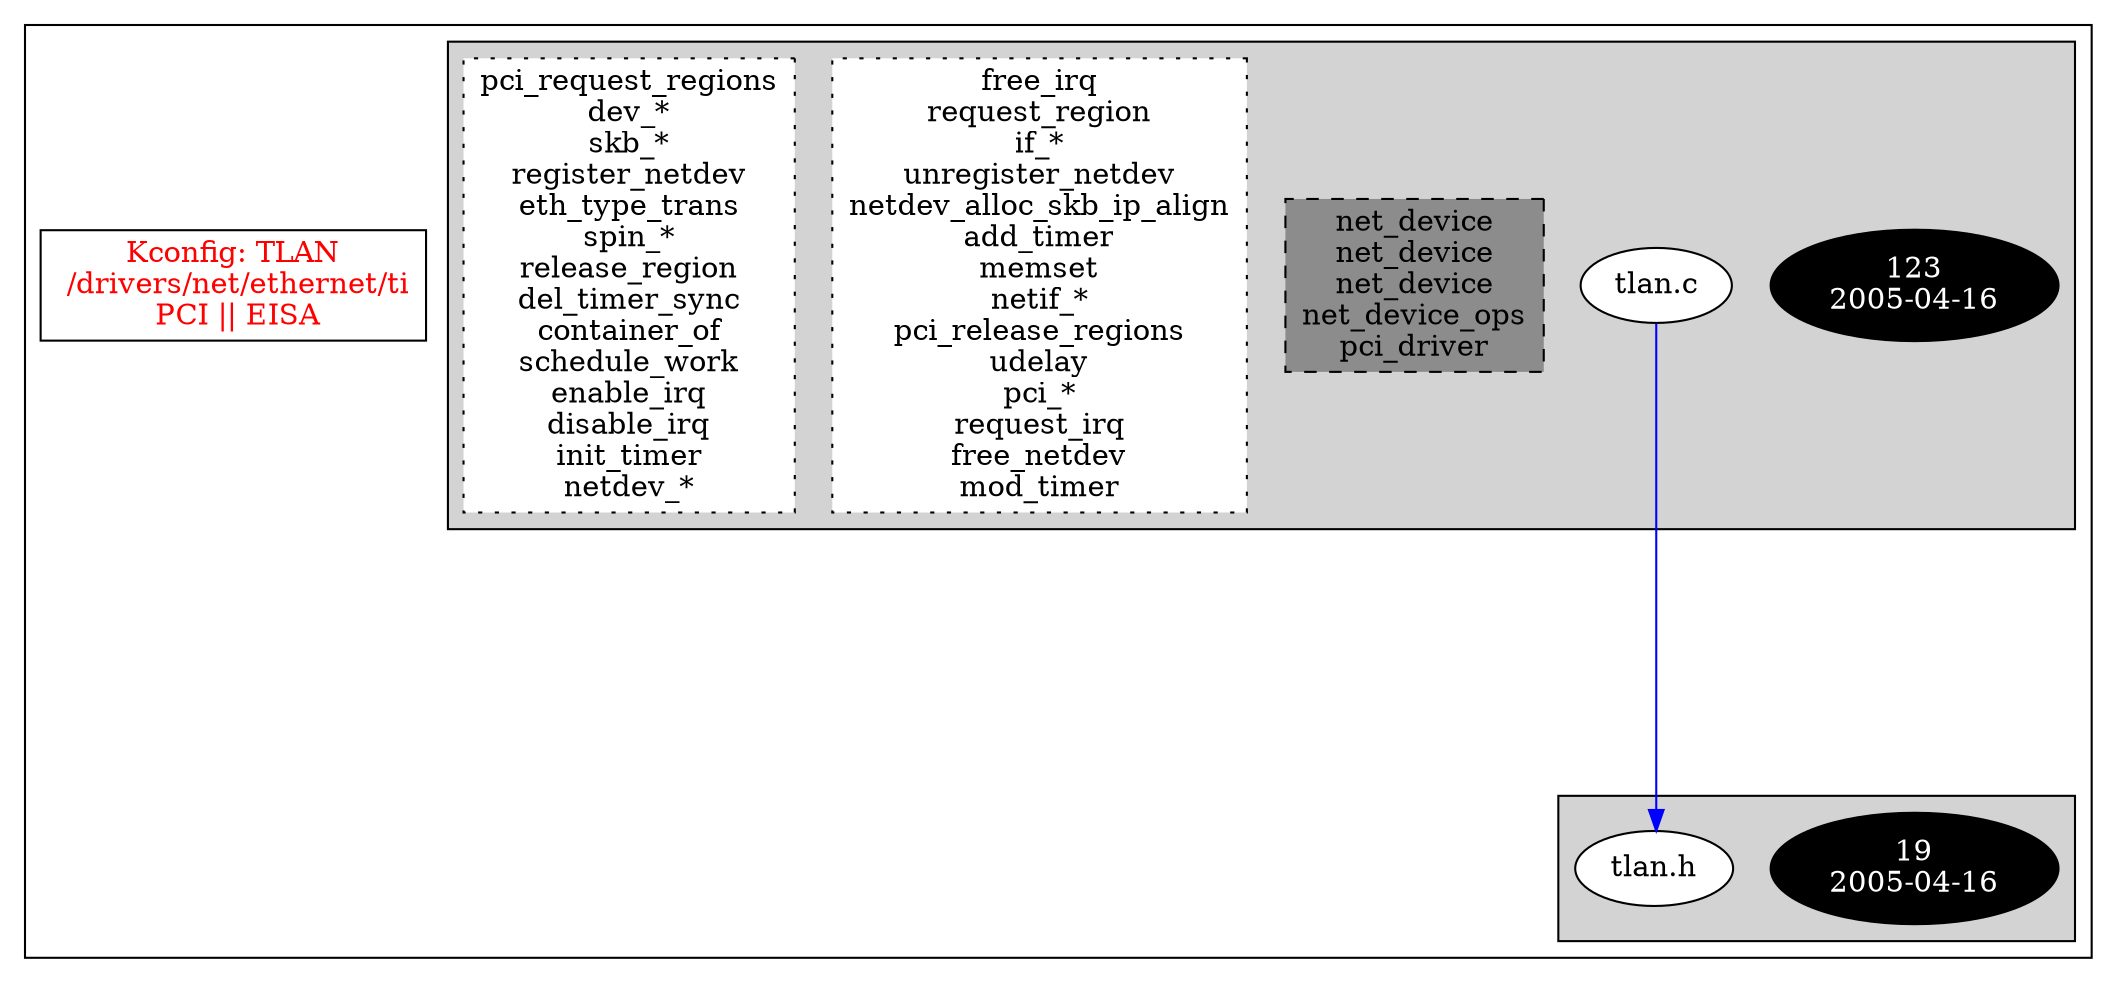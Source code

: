 digraph Driver {
	ranksep=2;
	splines=ortho;
	//Symbol: TLAN
	subgraph "cluster_TLAN"{
		subgraph "cluster_tlan.h" {
			style=filled
			"commit_tlan.h" [style=filled, fillcolor=black, fontcolor=white, label="19\n2005-04-16"];
			"tlan.h" [style=filled, fillcolor=white, fontcolor=black, label="tlan.h\n"];
		}
		subgraph "cluster_tlan.c" {
			style=filled
			"commit_tlan.c" [style=filled, fillcolor=black, fontcolor=white, label="123\n2005-04-16"];
			"tlan.c" [style=filled, fillcolor=white, fontcolor=black, label="tlan.c\n"];
			"structs-tlan.c" [style="filled,dashed" shape=box, fillcolor=grey55, fontcolor=black, label="net_device\nnet_device\nnet_device\nnet_device_ops\npci_driver\n"];
			"funccall2-tlan.c" [style="filled,dotted" shape=box, fillcolor=white, fontcolor=black, label="free_irq\nrequest_region\nif_*\nunregister_netdev\nnetdev_alloc_skb_ip_align\nadd_timer\nmemset\nnetif_*\npci_release_regions\nudelay\npci_*\nrequest_irq\nfree_netdev\nmod_timer\n"];
			"funccall1-tlan.c" [style="filled,dotted" shape=box, fillcolor=white, fontcolor=black, label="pci_request_regions\ndev_*\nskb_*\nregister_netdev\neth_type_trans\nspin_*\nrelease_region\ndel_timer_sync\ncontainer_of\nschedule_work\nenable_irq\ndisable_irq\ninit_timer\nnetdev_*\n"];
		}
		"K:TLAN" [label="Kconfig: TLAN\n /drivers/net/ethernet/ti\n  PCI || EISA ", shape=box, fontcolor=red];
	}
"tlan.c" -> "tlan.h"[color=blue];
}
